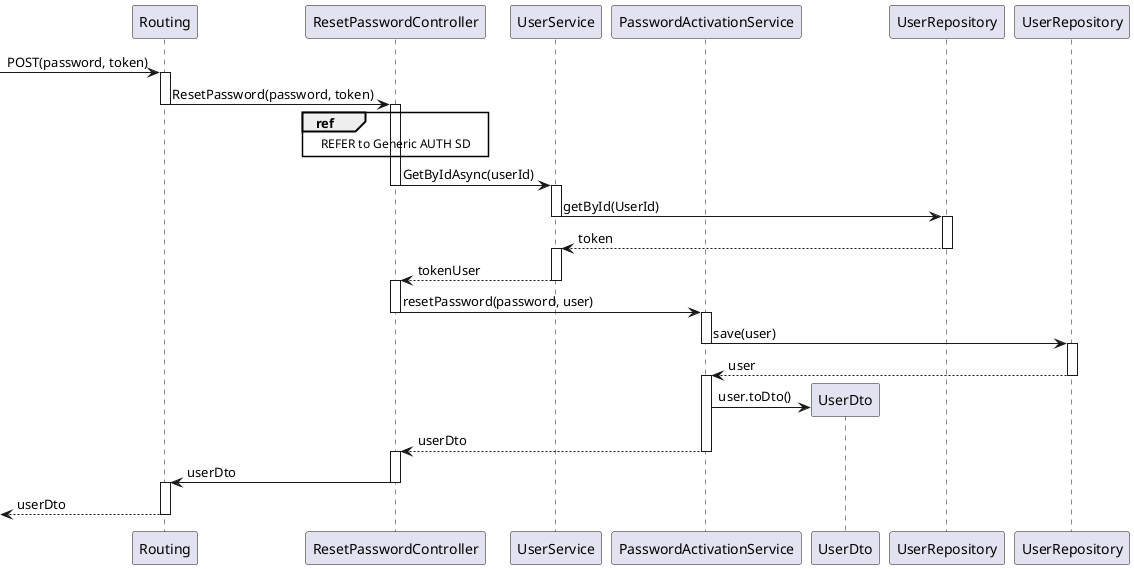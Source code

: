 @startuml

participant Routing as route
participant ResetPasswordController as ctrl
participant UserService as tokenSvc
participant PasswordActivationService as passSvc
participant UserDto as dto
participant UserRepository as tokenRepo


-> route : POST(password, token)

activate route
route -> ctrl : ResetPassword(password, token)

deactivate route
activate ctrl
REF OVER ctrl
REFER to Generic AUTH SD
end
ctrl -> tokenSvc : GetByIdAsync(userId)

deactivate ctrl
activate tokenSvc

tokenSvc -> tokenRepo: getById(UserId)
deactivate tokenSvc
activate tokenRepo

tokenRepo --> tokenSvc : token
deactivate tokenRepo

activate tokenSvc
tokenSvc --> ctrl : tokenUser

deactivate tokenSvc

activate ctrl

ctrl -> passSvc : resetPassword(password, user)
deactivate ctrl
activate passSvc

passSvc -> UserRepository : save(user)
deactivate
activate UserRepository

UserRepository --> passSvc : user
deactivate

activate passSvc

passSvc -> dto**: user.toDto()

passSvc --> ctrl : userDto
deactivate passSvc

activate ctrl
ctrl -> route : userDto
deactivate
activate route

<-- route : userDto
deactivate

@enduml